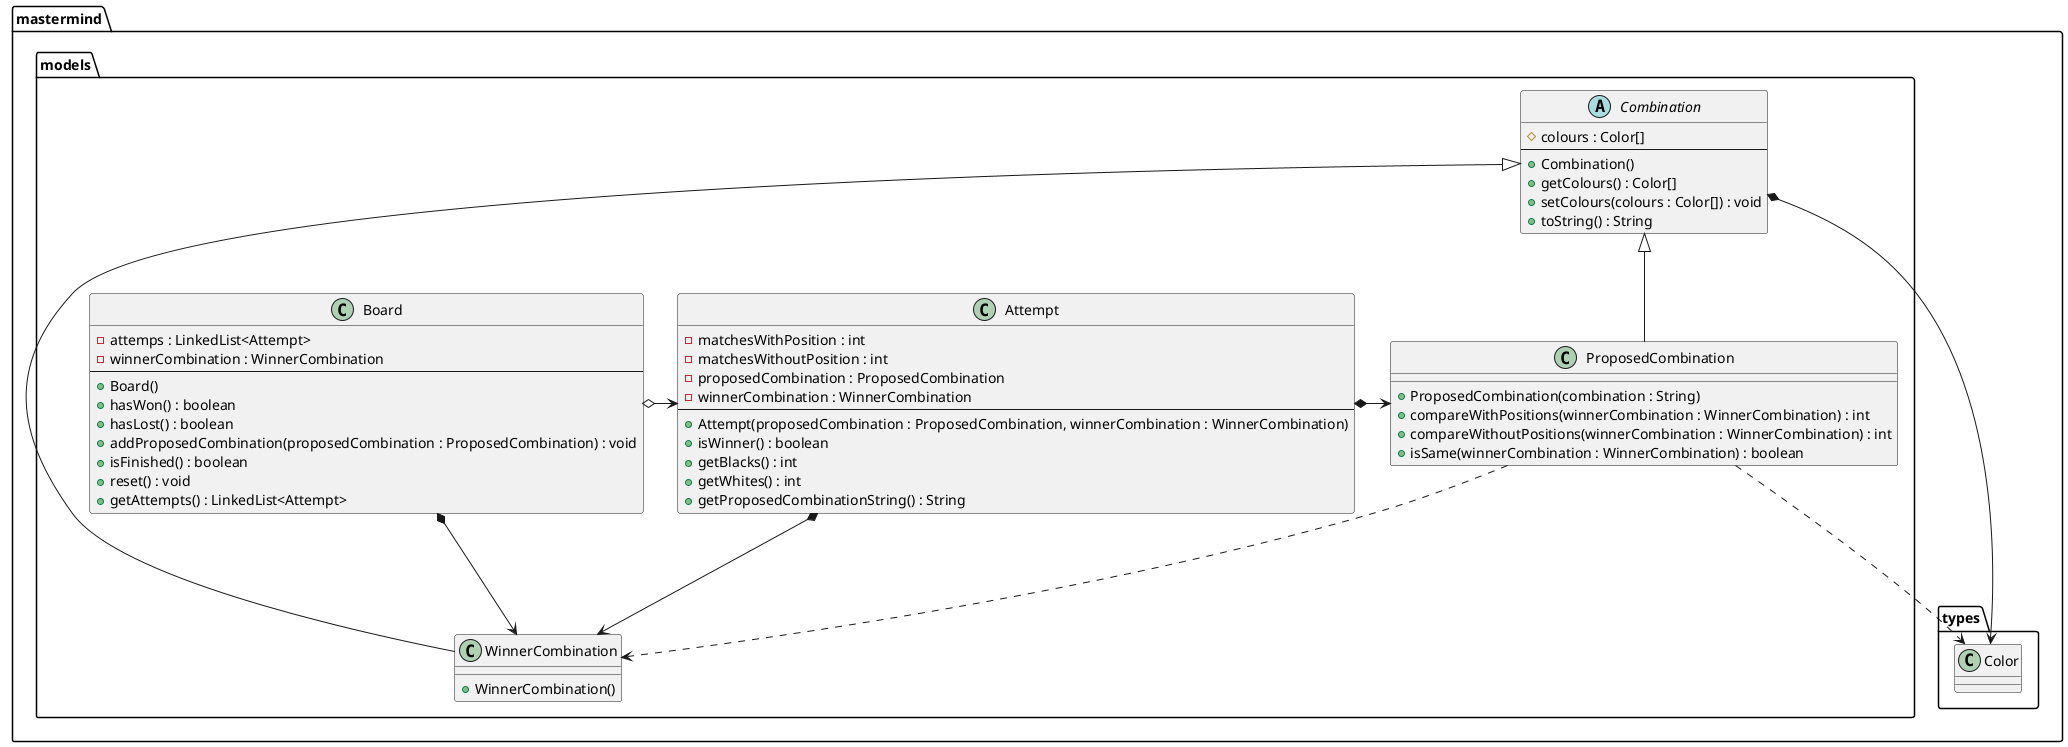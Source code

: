 @startuml mastermind.models

package mastermind.models {
    class Board {
        - attemps : LinkedList<Attempt>
        - winnerCombination : WinnerCombination
        --
        + Board()
        + hasWon() : boolean
        + hasLost() : boolean
        + addProposedCombination(proposedCombination : ProposedCombination) : void
        + isFinished() : boolean
        + reset() : void
        + getAttempts() : LinkedList<Attempt>
    }
    Board o-> Attempt
    Board *-> WinnerCombination

    class Attempt {
        - matchesWithPosition : int
        - matchesWithoutPosition : int
        - proposedCombination : ProposedCombination
        - winnerCombination : WinnerCombination
        --
        + Attempt(proposedCombination : ProposedCombination, winnerCombination : WinnerCombination)
        + isWinner() : boolean
        + getBlacks() : int
        + getWhites() : int
        + getProposedCombinationString() : String
    }
    Attempt *-> ProposedCombination
    Attempt *-> WinnerCombination

    abstract class Combination {
        # colours : Color[]
        --
        + Combination()
        + getColours() : Color[]
        + setColours(colours : Color[]) : void
        + toString() : String
    }

    Combination *-> mastermind.types.Color

    class ProposedCombination  {
        + ProposedCombination(combination : String)
        + compareWithPositions(winnerCombination : WinnerCombination) : int
        + compareWithoutPositions(winnerCombination : WinnerCombination) : int
        + isSame(winnerCombination : WinnerCombination) : boolean
    }
    ProposedCombination -up-|> Combination
    ProposedCombination -.-> WinnerCombination
    ProposedCombination -.-> Color

    class WinnerCombination {
        + WinnerCombination()
    }
    WinnerCombination -up-|> Combination


}


@enduml